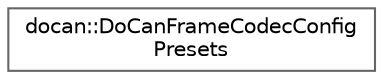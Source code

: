 digraph "Graphical Class Hierarchy"
{
 // LATEX_PDF_SIZE
  bgcolor="transparent";
  edge [fontname=Helvetica,fontsize=10,labelfontname=Helvetica,labelfontsize=10];
  node [fontname=Helvetica,fontsize=10,shape=box,height=0.2,width=0.4];
  rankdir="LR";
  Node0 [id="Node000000",label="docan::DoCanFrameCodecConfig\lPresets",height=0.2,width=0.4,color="grey40", fillcolor="white", style="filled",URL="$df/d2d/structdocan_1_1DoCanFrameCodecConfigPresets.html",tooltip=" "];
}
